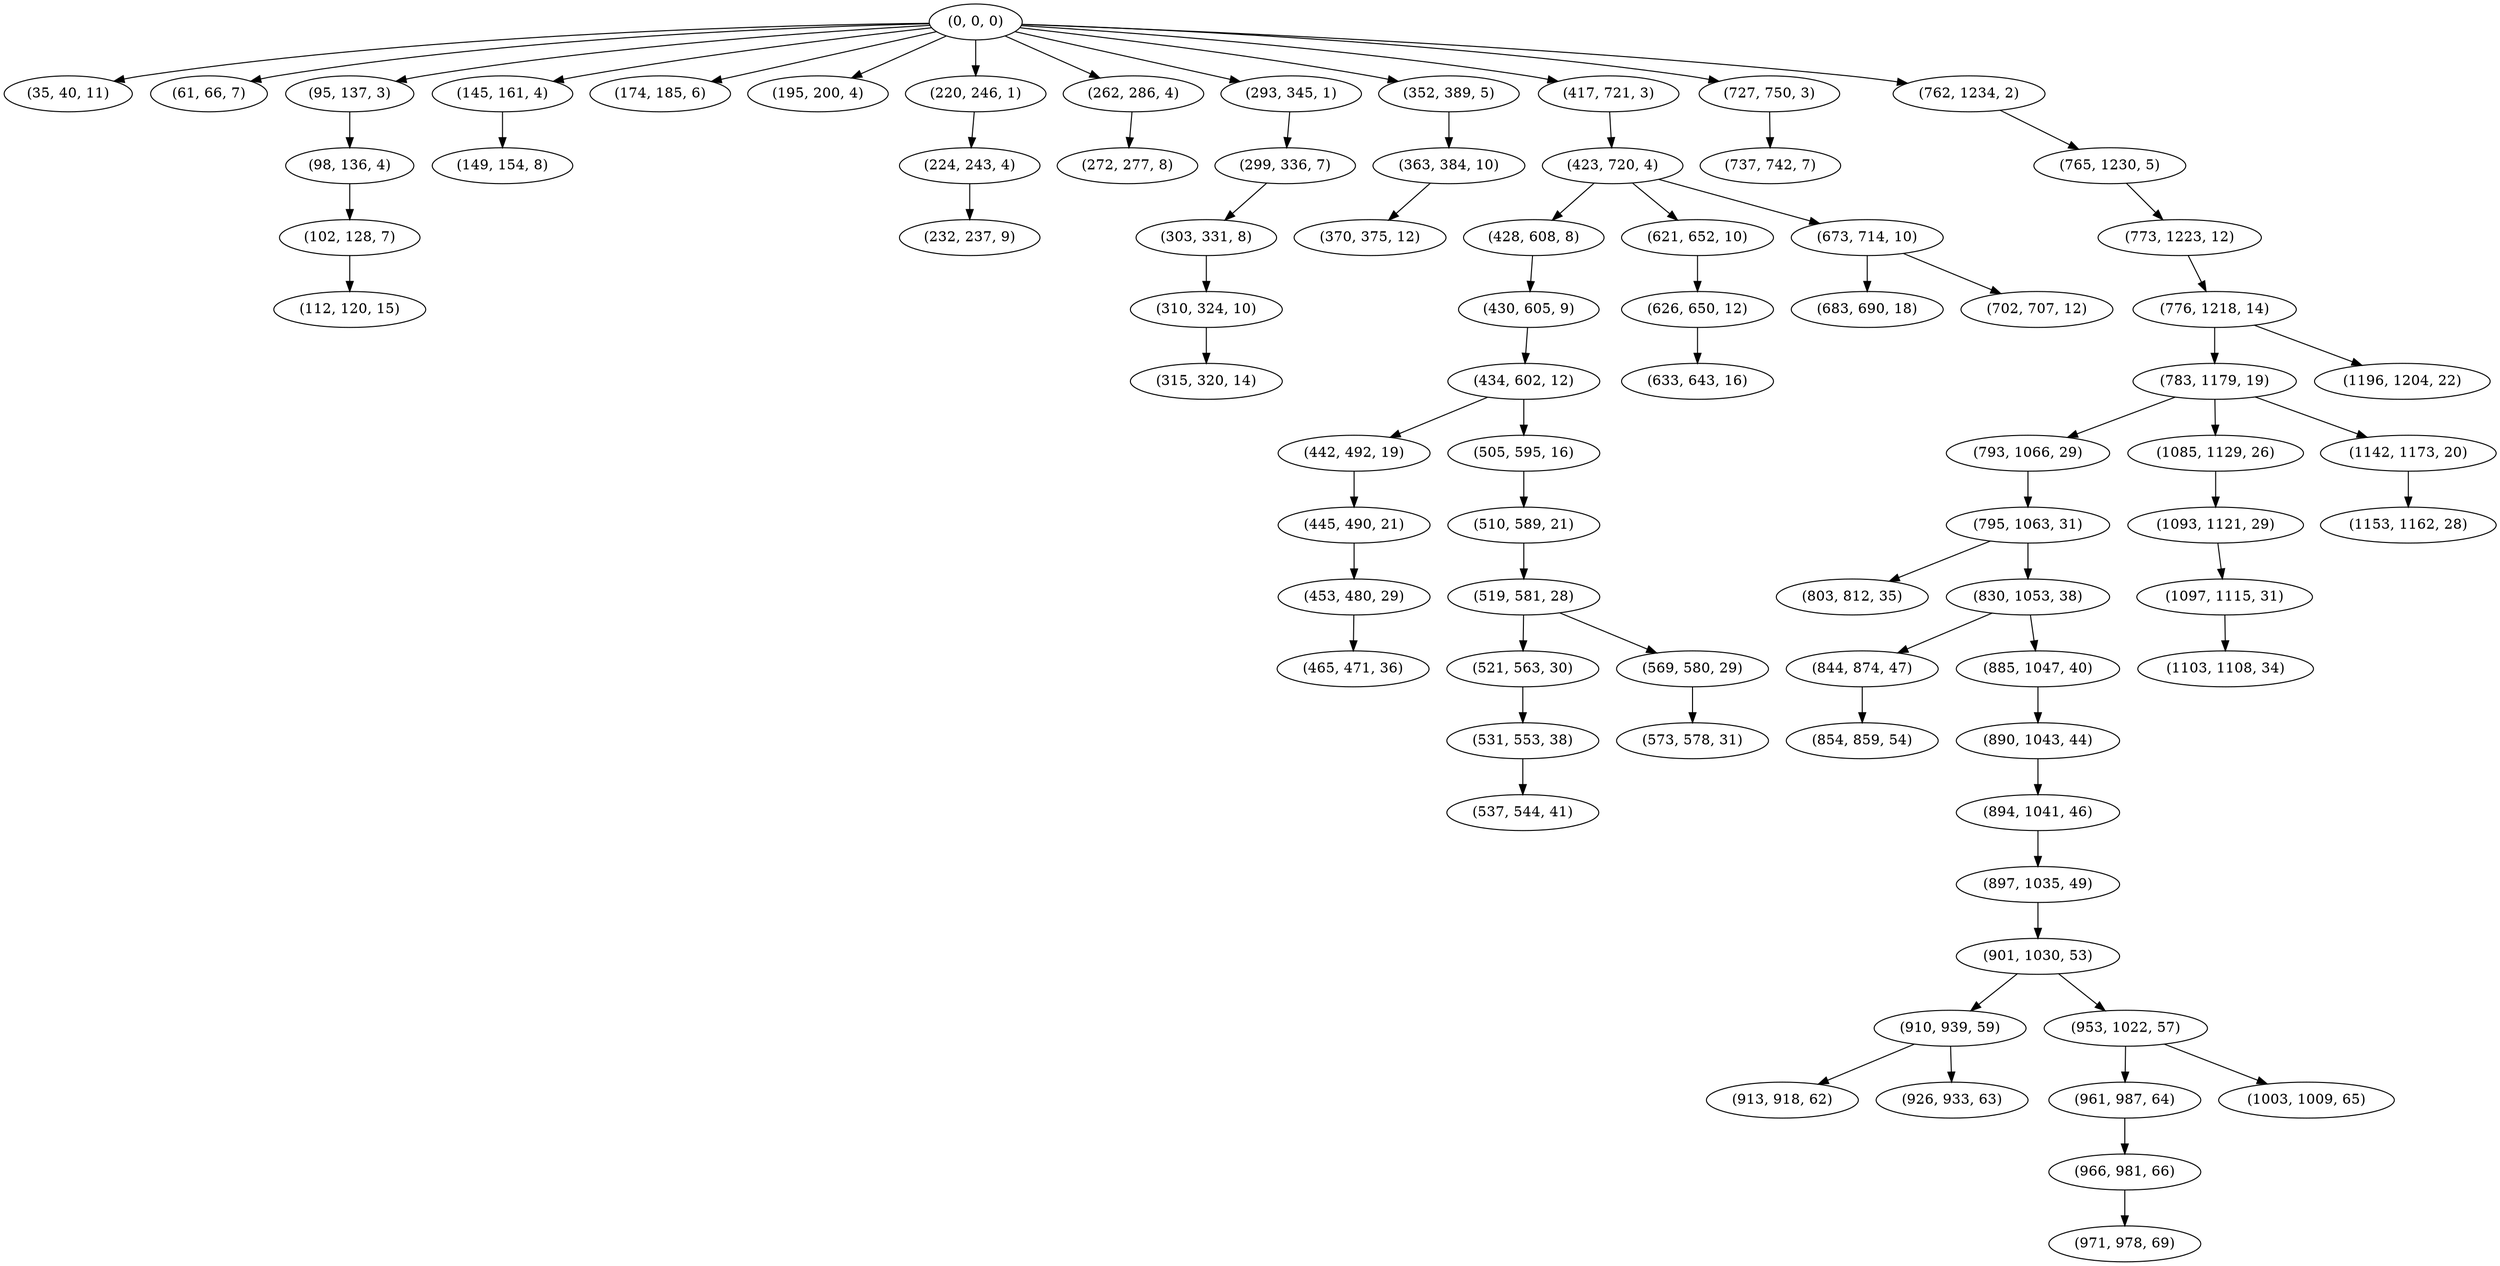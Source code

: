 digraph tree {
    "(0, 0, 0)";
    "(35, 40, 11)";
    "(61, 66, 7)";
    "(95, 137, 3)";
    "(98, 136, 4)";
    "(102, 128, 7)";
    "(112, 120, 15)";
    "(145, 161, 4)";
    "(149, 154, 8)";
    "(174, 185, 6)";
    "(195, 200, 4)";
    "(220, 246, 1)";
    "(224, 243, 4)";
    "(232, 237, 9)";
    "(262, 286, 4)";
    "(272, 277, 8)";
    "(293, 345, 1)";
    "(299, 336, 7)";
    "(303, 331, 8)";
    "(310, 324, 10)";
    "(315, 320, 14)";
    "(352, 389, 5)";
    "(363, 384, 10)";
    "(370, 375, 12)";
    "(417, 721, 3)";
    "(423, 720, 4)";
    "(428, 608, 8)";
    "(430, 605, 9)";
    "(434, 602, 12)";
    "(442, 492, 19)";
    "(445, 490, 21)";
    "(453, 480, 29)";
    "(465, 471, 36)";
    "(505, 595, 16)";
    "(510, 589, 21)";
    "(519, 581, 28)";
    "(521, 563, 30)";
    "(531, 553, 38)";
    "(537, 544, 41)";
    "(569, 580, 29)";
    "(573, 578, 31)";
    "(621, 652, 10)";
    "(626, 650, 12)";
    "(633, 643, 16)";
    "(673, 714, 10)";
    "(683, 690, 18)";
    "(702, 707, 12)";
    "(727, 750, 3)";
    "(737, 742, 7)";
    "(762, 1234, 2)";
    "(765, 1230, 5)";
    "(773, 1223, 12)";
    "(776, 1218, 14)";
    "(783, 1179, 19)";
    "(793, 1066, 29)";
    "(795, 1063, 31)";
    "(803, 812, 35)";
    "(830, 1053, 38)";
    "(844, 874, 47)";
    "(854, 859, 54)";
    "(885, 1047, 40)";
    "(890, 1043, 44)";
    "(894, 1041, 46)";
    "(897, 1035, 49)";
    "(901, 1030, 53)";
    "(910, 939, 59)";
    "(913, 918, 62)";
    "(926, 933, 63)";
    "(953, 1022, 57)";
    "(961, 987, 64)";
    "(966, 981, 66)";
    "(971, 978, 69)";
    "(1003, 1009, 65)";
    "(1085, 1129, 26)";
    "(1093, 1121, 29)";
    "(1097, 1115, 31)";
    "(1103, 1108, 34)";
    "(1142, 1173, 20)";
    "(1153, 1162, 28)";
    "(1196, 1204, 22)";
    "(0, 0, 0)" -> "(35, 40, 11)";
    "(0, 0, 0)" -> "(61, 66, 7)";
    "(0, 0, 0)" -> "(95, 137, 3)";
    "(0, 0, 0)" -> "(145, 161, 4)";
    "(0, 0, 0)" -> "(174, 185, 6)";
    "(0, 0, 0)" -> "(195, 200, 4)";
    "(0, 0, 0)" -> "(220, 246, 1)";
    "(0, 0, 0)" -> "(262, 286, 4)";
    "(0, 0, 0)" -> "(293, 345, 1)";
    "(0, 0, 0)" -> "(352, 389, 5)";
    "(0, 0, 0)" -> "(417, 721, 3)";
    "(0, 0, 0)" -> "(727, 750, 3)";
    "(0, 0, 0)" -> "(762, 1234, 2)";
    "(95, 137, 3)" -> "(98, 136, 4)";
    "(98, 136, 4)" -> "(102, 128, 7)";
    "(102, 128, 7)" -> "(112, 120, 15)";
    "(145, 161, 4)" -> "(149, 154, 8)";
    "(220, 246, 1)" -> "(224, 243, 4)";
    "(224, 243, 4)" -> "(232, 237, 9)";
    "(262, 286, 4)" -> "(272, 277, 8)";
    "(293, 345, 1)" -> "(299, 336, 7)";
    "(299, 336, 7)" -> "(303, 331, 8)";
    "(303, 331, 8)" -> "(310, 324, 10)";
    "(310, 324, 10)" -> "(315, 320, 14)";
    "(352, 389, 5)" -> "(363, 384, 10)";
    "(363, 384, 10)" -> "(370, 375, 12)";
    "(417, 721, 3)" -> "(423, 720, 4)";
    "(423, 720, 4)" -> "(428, 608, 8)";
    "(423, 720, 4)" -> "(621, 652, 10)";
    "(423, 720, 4)" -> "(673, 714, 10)";
    "(428, 608, 8)" -> "(430, 605, 9)";
    "(430, 605, 9)" -> "(434, 602, 12)";
    "(434, 602, 12)" -> "(442, 492, 19)";
    "(434, 602, 12)" -> "(505, 595, 16)";
    "(442, 492, 19)" -> "(445, 490, 21)";
    "(445, 490, 21)" -> "(453, 480, 29)";
    "(453, 480, 29)" -> "(465, 471, 36)";
    "(505, 595, 16)" -> "(510, 589, 21)";
    "(510, 589, 21)" -> "(519, 581, 28)";
    "(519, 581, 28)" -> "(521, 563, 30)";
    "(519, 581, 28)" -> "(569, 580, 29)";
    "(521, 563, 30)" -> "(531, 553, 38)";
    "(531, 553, 38)" -> "(537, 544, 41)";
    "(569, 580, 29)" -> "(573, 578, 31)";
    "(621, 652, 10)" -> "(626, 650, 12)";
    "(626, 650, 12)" -> "(633, 643, 16)";
    "(673, 714, 10)" -> "(683, 690, 18)";
    "(673, 714, 10)" -> "(702, 707, 12)";
    "(727, 750, 3)" -> "(737, 742, 7)";
    "(762, 1234, 2)" -> "(765, 1230, 5)";
    "(765, 1230, 5)" -> "(773, 1223, 12)";
    "(773, 1223, 12)" -> "(776, 1218, 14)";
    "(776, 1218, 14)" -> "(783, 1179, 19)";
    "(776, 1218, 14)" -> "(1196, 1204, 22)";
    "(783, 1179, 19)" -> "(793, 1066, 29)";
    "(783, 1179, 19)" -> "(1085, 1129, 26)";
    "(783, 1179, 19)" -> "(1142, 1173, 20)";
    "(793, 1066, 29)" -> "(795, 1063, 31)";
    "(795, 1063, 31)" -> "(803, 812, 35)";
    "(795, 1063, 31)" -> "(830, 1053, 38)";
    "(830, 1053, 38)" -> "(844, 874, 47)";
    "(830, 1053, 38)" -> "(885, 1047, 40)";
    "(844, 874, 47)" -> "(854, 859, 54)";
    "(885, 1047, 40)" -> "(890, 1043, 44)";
    "(890, 1043, 44)" -> "(894, 1041, 46)";
    "(894, 1041, 46)" -> "(897, 1035, 49)";
    "(897, 1035, 49)" -> "(901, 1030, 53)";
    "(901, 1030, 53)" -> "(910, 939, 59)";
    "(901, 1030, 53)" -> "(953, 1022, 57)";
    "(910, 939, 59)" -> "(913, 918, 62)";
    "(910, 939, 59)" -> "(926, 933, 63)";
    "(953, 1022, 57)" -> "(961, 987, 64)";
    "(953, 1022, 57)" -> "(1003, 1009, 65)";
    "(961, 987, 64)" -> "(966, 981, 66)";
    "(966, 981, 66)" -> "(971, 978, 69)";
    "(1085, 1129, 26)" -> "(1093, 1121, 29)";
    "(1093, 1121, 29)" -> "(1097, 1115, 31)";
    "(1097, 1115, 31)" -> "(1103, 1108, 34)";
    "(1142, 1173, 20)" -> "(1153, 1162, 28)";
}
